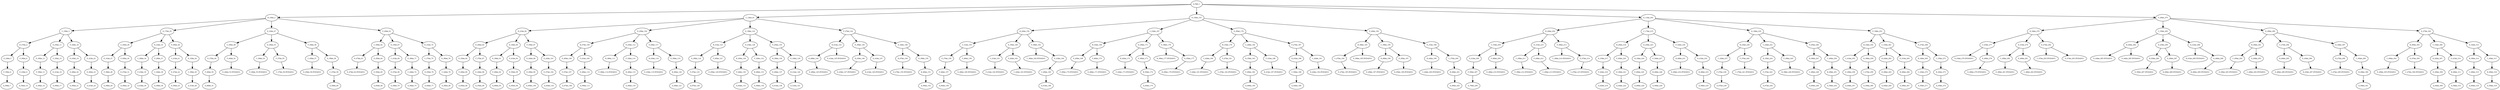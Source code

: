 digraph RGL__DirectedAdjacencyGraph {
    A_0km_1 [
        fontsize = 8,
        label = A_0km_1
    ]

    B_10km_2 [
        fontsize = 8,
        label = B_10km_2
    ]

    C_19km_3 [
        fontsize = 8,
        label = C_19km_3
    ]

    D_27km_4 [
        fontsize = 8,
        label = D_27km_4
    ]

    E_32km_5 [
        fontsize = 8,
        label = E_32km_5
    ]

    F_39km_6 [
        fontsize = 8,
        label = F_39km_6
    ]

    A_59km_7 [
        fontsize = 8,
        label = A_59km_7
    ]

    F_36km_8 [
        fontsize = 8,
        label = F_36km_8
    ]

    E_43km_9 [
        fontsize = 8,
        label = E_43km_9
    ]

    A_54km_10 [
        fontsize = 8,
        label = A_54km_10
    ]

    E_25km_11 [
        fontsize = 8,
        label = E_25km_11
    ]

    D_30km_12 [
        fontsize = 8,
        label = D_30km_12
    ]

    F_39km_13 [
        fontsize = 8,
        label = F_39km_13
    ]

    A_59km_14 [
        fontsize = 8,
        label = A_59km_14
    ]

    F_32km_15 [
        fontsize = 8,
        label = F_32km_15
    ]

    D_41km_16 [
        fontsize = 8,
        label = D_41km_16
    ]

    A_56km_17 [
        fontsize = 8,
        label = A_56km_17
    ]

    F_34km_18 [
        fontsize = 8,
        label = F_34km_18
    ]

    D_43km_19 [
        fontsize = 8,
        label = D_43km_19
    ]

    E_48km_20 [
        fontsize = 8,
        label = E_48km_20
    ]

    A_59km_21 [
        fontsize = 8,
        label = A_59km_21
    ]

    E_41km_22 [
        fontsize = 8,
        label = E_41km_22
    ]

    D_46km_23 [
        fontsize = 8,
        label = D_46km_23
    ]

    A_61km_24 [
        fontsize = 8,
        label = A_61km_24
    ]

    D_17km_25 [
        fontsize = 8,
        label = D_17km_25
    ]

    C_25km_26 [
        fontsize = 8,
        label = C_25km_26
    ]

    E_31km_27 [
        fontsize = 8,
        label = E_31km_27
    ]

    F_38km_28 [
        fontsize = 8,
        label = F_38km_28
    ]

    A_58km_29 [
        fontsize = 8,
        label = A_58km_29
    ]

    F_40km_30 [
        fontsize = 8,
        label = F_40km_30
    ]

    E_47km_31 [
        fontsize = 8,
        label = E_47km_31
    ]

    A_58km_32 [
        fontsize = 8,
        label = A_58km_32
    ]

    E_22km_33 [
        fontsize = 8,
        label = E_22km_33
    ]

    C_28km_34 [
        fontsize = 8,
        label = C_28km_34
    ]

    F_43km_35 [
        fontsize = 8,
        label = F_43km_35
    ]

    A_63km_36 [
        fontsize = 8,
        label = A_63km_36
    ]

    F_29km_37 [
        fontsize = 8,
        label = F_29km_37
    ]

    C_44km_38 [
        fontsize = 8,
        label = C_44km_38
    ]

    A_56km_39 [
        fontsize = 8,
        label = A_56km_39
    ]

    F_26km_40 [
        fontsize = 8,
        label = F_26km_40
    ]

    C_41km_41 [
        fontsize = 8,
        label = C_41km_41
    ]

    E_47km_42 [
        fontsize = 8,
        label = E_47km_42
    ]

    A_58km_43 [
        fontsize = 8,
        label = A_58km_43
    ]

    E_33km_44 [
        fontsize = 8,
        label = E_33km_44
    ]

    C_39km_45 [
        fontsize = 8,
        label = C_39km_45
    ]

    A_51km_46 [
        fontsize = 8,
        label = A_51km_46
    ]

    E_23km_47 [
        fontsize = 8,
        label = E_23km_47
    ]

    C_29km_48 [
        fontsize = 8,
        label = C_29km_48
    ]

    D_37km_49 [
        fontsize = 8,
        label = D_37km_49
    ]

    F_46km_50 [
        fontsize = 8,
        label = F_46km_50
    ]

    A_66km_51 [
        fontsize = 8,
        label = A_66km_51
    ]

    F_44km_52 [
        fontsize = 8,
        label = F_44km_52
    ]

    "D_44km_53 (PODADO)" [
        fontsize = 8,
        label = "D_44km_53 (PODADO)"
    ]

    D_28km_53 [
        fontsize = 8,
        label = D_28km_53
    ]

    C_36km_54 [
        fontsize = 8,
        label = C_36km_54
    ]

    "F_36km_55 (PODADO)" [
        fontsize = 8,
        label = "F_36km_55 (PODADO)"
    ]

    F_37km_55 [
        fontsize = 8,
        label = F_37km_55
    ]

    "C_37km_56 (PODADO)" [
        fontsize = 8,
        label = "C_37km_56 (PODADO)"
    ]

    F_30km_56 [
        fontsize = 8,
        label = F_30km_56
    ]

    C_45km_57 [
        fontsize = 8,
        label = C_45km_57
    ]

    "D_45km_58 (PODADO)" [
        fontsize = 8,
        label = "D_45km_58 (PODADO)"
    ]

    D_39km_58 [
        fontsize = 8,
        label = D_39km_58
    ]

    C_47km_59 [
        fontsize = 8,
        label = C_47km_59
    ]

    A_59km_60 [
        fontsize = 8,
        label = A_59km_60
    ]

    F_24km_61 [
        fontsize = 8,
        label = F_24km_61
    ]

    C_39km_62 [
        fontsize = 8,
        label = C_39km_62
    ]

    D_47km_63 [
        fontsize = 8,
        label = D_47km_63
    ]

    "E_47km_64 (PODADO)" [
        fontsize = 8,
        label = "E_47km_64 (PODADO)"
    ]

    E_45km_64 [
        fontsize = 8,
        label = E_45km_64
    ]

    D_50km_65 [
        fontsize = 8,
        label = D_50km_65
    ]

    A_65km_66 [
        fontsize = 8,
        label = A_65km_66
    ]

    D_33km_67 [
        fontsize = 8,
        label = D_33km_67
    ]

    C_41km_68 [
        fontsize = 8,
        label = C_41km_68
    ]

    E_47km_69 [
        fontsize = 8,
        label = E_47km_69
    ]

    A_58km_70 [
        fontsize = 8,
        label = A_58km_70
    ]

    E_38km_71 [
        fontsize = 8,
        label = E_38km_71
    ]

    C_44km_72 [
        fontsize = 8,
        label = C_44km_72
    ]

    A_56km_73 [
        fontsize = 8,
        label = A_56km_73
    ]

    E_31km_74 [
        fontsize = 8,
        label = E_31km_74
    ]

    C_37km_75 [
        fontsize = 8,
        label = C_37km_75
    ]

    D_45km_76 [
        fontsize = 8,
        label = D_45km_76
    ]

    A_60km_77 [
        fontsize = 8,
        label = A_60km_77
    ]

    D_36km_78 [
        fontsize = 8,
        label = D_36km_78
    ]

    C_44km_79 [
        fontsize = 8,
        label = C_44km_79
    ]

    A_56km_80 [
        fontsize = 8,
        label = A_56km_80
    ]

    C_12km_81 [
        fontsize = 8,
        label = C_12km_81
    ]

    B_21km_82 [
        fontsize = 8,
        label = B_21km_82
    ]

    D_28km_83 [
        fontsize = 8,
        label = D_28km_83
    ]

    E_33km_84 [
        fontsize = 8,
        label = E_33km_84
    ]

    F_40km_85 [
        fontsize = 8,
        label = F_40km_85
    ]

    A_60km_86 [
        fontsize = 8,
        label = A_60km_86
    ]

    F_37km_87 [
        fontsize = 8,
        label = F_37km_87
    ]

    E_44km_88 [
        fontsize = 8,
        label = E_44km_88
    ]

    A_55km_89 [
        fontsize = 8,
        label = A_55km_89
    ]

    E_34km_90 [
        fontsize = 8,
        label = E_34km_90
    ]

    D_39km_91 [
        fontsize = 8,
        label = D_39km_91
    ]

    F_48km_92 [
        fontsize = 8,
        label = F_48km_92
    ]

    A_68km_93 [
        fontsize = 8,
        label = A_68km_93
    ]

    F_41km_94 [
        fontsize = 8,
        label = F_41km_94
    ]

    D_50km_95 [
        fontsize = 8,
        label = D_50km_95
    ]

    A_65km_96 [
        fontsize = 8,
        label = A_65km_96
    ]

    F_35km_97 [
        fontsize = 8,
        label = F_35km_97
    ]

    D_44km_98 [
        fontsize = 8,
        label = D_44km_98
    ]

    E_49km_99 [
        fontsize = 8,
        label = E_49km_99
    ]

    A_60km_100 [
        fontsize = 8,
        label = A_60km_100
    ]

    E_42km_101 [
        fontsize = 8,
        label = E_42km_101
    ]

    D_47km_102 [
        fontsize = 8,
        label = D_47km_102
    ]

    A_62km_103 [
        fontsize = 8,
        label = A_62km_103
    ]

    D_20km_104 [
        fontsize = 8,
        label = D_20km_104
    ]

    B_27km_105 [
        fontsize = 8,
        label = B_27km_105
    ]

    E_40km_106 [
        fontsize = 8,
        label = E_40km_106
    ]

    F_47km_107 [
        fontsize = 8,
        label = F_47km_107
    ]

    A_67km_108 [
        fontsize = 8,
        label = A_67km_108
    ]

    F_41km_109 [
        fontsize = 8,
        label = F_41km_109
    ]

    E_48km_110 [
        fontsize = 8,
        label = E_48km_110
    ]

    A_59km_111 [
        fontsize = 8,
        label = A_59km_111
    ]

    E_25km_112 [
        fontsize = 8,
        label = E_25km_112
    ]

    B_38km_113 [
        fontsize = 8,
        label = B_38km_113
    ]

    "F_38km_114 (PODADO)" [
        fontsize = 8,
        label = "F_38km_114 (PODADO)"
    ]

    F_32km_114 [
        fontsize = 8,
        label = F_32km_114
    ]

    B_46km_115 [
        fontsize = 8,
        label = B_46km_115
    ]

    A_56km_116 [
        fontsize = 8,
        label = A_56km_116
    ]

    F_29km_117 [
        fontsize = 8,
        label = F_29km_117
    ]

    B_43km_118 [
        fontsize = 8,
        label = B_43km_118
    ]

    "E_43km_119 (PODADO)" [
        fontsize = 8,
        label = "E_43km_119 (PODADO)"
    ]

    E_36km_119 [
        fontsize = 8,
        label = E_36km_119
    ]

    B_49km_120 [
        fontsize = 8,
        label = B_49km_120
    ]

    A_59km_121 [
        fontsize = 8,
        label = A_59km_121
    ]

    E_18km_122 [
        fontsize = 8,
        label = E_18km_122
    ]

    B_31km_123 [
        fontsize = 8,
        label = B_31km_123
    ]

    D_38km_124 [
        fontsize = 8,
        label = D_38km_124
    ]

    F_47km_125 [
        fontsize = 8,
        label = F_47km_125
    ]

    A_67km_126 [
        fontsize = 8,
        label = A_67km_126
    ]

    F_45km_127 [
        fontsize = 8,
        label = F_45km_127
    ]

    "D_45km_128 (PODADO)" [
        fontsize = 8,
        label = "D_45km_128 (PODADO)"
    ]

    D_23km_128 [
        fontsize = 8,
        label = D_23km_128
    ]

    B_30km_129 [
        fontsize = 8,
        label = B_30km_129
    ]

    F_44km_130 [
        fontsize = 8,
        label = F_44km_130
    ]

    A_64km_131 [
        fontsize = 8,
        label = A_64km_131
    ]

    F_32km_132 [
        fontsize = 8,
        label = F_32km_132
    ]

    B_46km_133 [
        fontsize = 8,
        label = B_46km_133
    ]

    A_56km_134 [
        fontsize = 8,
        label = A_56km_134
    ]

    F_25km_135 [
        fontsize = 8,
        label = F_25km_135
    ]

    B_39km_136 [
        fontsize = 8,
        label = B_39km_136
    ]

    D_46km_137 [
        fontsize = 8,
        label = D_46km_137
    ]

    A_61km_138 [
        fontsize = 8,
        label = A_61km_138
    ]

    D_34km_139 [
        fontsize = 8,
        label = D_34km_139
    ]

    B_41km_140 [
        fontsize = 8,
        label = B_41km_140
    ]

    A_51km_141 [
        fontsize = 8,
        label = A_51km_141
    ]

    F_27km_142 [
        fontsize = 8,
        label = F_27km_142
    ]

    B_41km_143 [
        fontsize = 8,
        label = B_41km_143
    ]

    D_48km_144 [
        fontsize = 8,
        label = D_48km_144
    ]

    "E_48km_145 (PODADO)" [
        fontsize = 8,
        label = "E_48km_145 (PODADO)"
    ]

    "E_41km_145 (PODADO)" [
        fontsize = 8,
        label = "E_41km_145 (PODADO)"
    ]

    D_36km_145 [
        fontsize = 8,
        label = D_36km_145
    ]

    B_43km_146 [
        fontsize = 8,
        label = B_43km_146
    ]

    "E_43km_147 (PODADO)" [
        fontsize = 8,
        label = "E_43km_147 (PODADO)"
    ]

    E_41km_147 [
        fontsize = 8,
        label = E_41km_147
    ]

    "B_41km_148 (PODADO)" [
        fontsize = 8,
        label = "B_41km_148 (PODADO)"
    ]

    E_34km_148 [
        fontsize = 8,
        label = E_34km_148
    ]

    B_47km_149 [
        fontsize = 8,
        label = B_47km_149
    ]

    "D_47km_150 (PODADO)" [
        fontsize = 8,
        label = "D_47km_150 (PODADO)"
    ]

    D_39km_150 [
        fontsize = 8,
        label = D_39km_150
    ]

    B_46km_151 [
        fontsize = 8,
        label = B_46km_151
    ]

    A_56km_152 [
        fontsize = 8,
        label = A_56km_152
    ]

    D_15km_153 [
        fontsize = 8,
        label = D_15km_153
    ]

    B_22km_154 [
        fontsize = 8,
        label = B_22km_154
    ]

    C_31km_155 [
        fontsize = 8,
        label = C_31km_155
    ]

    E_37km_156 [
        fontsize = 8,
        label = E_37km_156
    ]

    F_44km_157 [
        fontsize = 8,
        label = F_44km_157
    ]

    A_64km_158 [
        fontsize = 8,
        label = A_64km_158
    ]

    F_46km_159 [
        fontsize = 8,
        label = F_46km_159
    ]

    "E_46km_160 (PODADO)" [
        fontsize = 8,
        label = "E_46km_160 (PODADO)"
    ]

    E_35km_160 [
        fontsize = 8,
        label = E_35km_160
    ]

    C_41km_161 [
        fontsize = 8,
        label = C_41km_161
    ]

    "F_41km_162 (PODADO)" [
        fontsize = 8,
        label = "F_41km_162 (PODADO)"
    ]

    F_42km_162 [
        fontsize = 8,
        label = F_42km_162
    ]

    "C_42km_163 (PODADO)" [
        fontsize = 8,
        label = "C_42km_163 (PODADO)"
    ]

    F_36km_163 [
        fontsize = 8,
        label = F_36km_163
    ]

    "C_36km_164 (PODADO)" [
        fontsize = 8,
        label = "C_36km_164 (PODADO)"
    ]

    E_43km_164 [
        fontsize = 8,
        label = E_43km_164
    ]

    C_49km_165 [
        fontsize = 8,
        label = C_49km_165
    ]

    A_61km_166 [
        fontsize = 8,
        label = A_61km_166
    ]

    C_23km_167 [
        fontsize = 8,
        label = C_23km_167
    ]

    B_32km_168 [
        fontsize = 8,
        label = B_32km_168
    ]

    E_45km_169 [
        fontsize = 8,
        label = E_45km_169
    ]

    "F_45km_170 (PODADO)" [
        fontsize = 8,
        label = "F_45km_170 (PODADO)"
    ]

    F_46km_170 [
        fontsize = 8,
        label = F_46km_170
    ]

    "E_46km_171 (PODADO)" [
        fontsize = 8,
        label = "E_46km_171 (PODADO)"
    ]

    E_29km_171 [
        fontsize = 8,
        label = E_29km_171
    ]

    B_42km_172 [
        fontsize = 8,
        label = B_42km_172
    ]

    "F_42km_173 (PODADO)" [
        fontsize = 8,
        label = "F_42km_173 (PODADO)"
    ]

    F_36km_173 [
        fontsize = 8,
        label = F_36km_173
    ]

    B_50km_174 [
        fontsize = 8,
        label = B_50km_174
    ]

    A_60km_175 [
        fontsize = 8,
        label = A_60km_175
    ]

    F_38km_176 [
        fontsize = 8,
        label = F_38km_176
    ]

    "B_38km_177 (PODADO)" [
        fontsize = 8,
        label = "B_38km_177 (PODADO)"
    ]

    E_45km_177 [
        fontsize = 8,
        label = E_45km_177
    ]

    "B_45km_178 (PODADO)" [
        fontsize = 8,
        label = "B_45km_178 (PODADO)"
    ]

    E_20km_178 [
        fontsize = 8,
        label = E_20km_178
    ]

    B_33km_179 [
        fontsize = 8,
        label = B_33km_179
    ]

    C_42km_180 [
        fontsize = 8,
        label = C_42km_180
    ]

    "F_42km_181 (PODADO)" [
        fontsize = 8,
        label = "F_42km_181 (PODADO)"
    ]

    F_47km_181 [
        fontsize = 8,
        label = F_47km_181
    ]

    "C_47km_182 (PODADO)" [
        fontsize = 8,
        label = "C_47km_182 (PODADO)"
    ]

    C_26km_182 [
        fontsize = 8,
        label = C_26km_182
    ]

    B_35km_183 [
        fontsize = 8,
        label = B_35km_183
    ]

    F_49km_184 [
        fontsize = 8,
        label = F_49km_184
    ]

    A_69km_185 [
        fontsize = 8,
        label = A_69km_185
    ]

    F_41km_186 [
        fontsize = 8,
        label = F_41km_186
    ]

    "B_41km_187 (PODADO)" [
        fontsize = 8,
        label = "B_41km_187 (PODADO)"
    ]

    F_27km_187 [
        fontsize = 8,
        label = F_27km_187
    ]

    B_41km_188 [
        fontsize = 8,
        label = B_41km_188
    ]

    C_50km_189 [
        fontsize = 8,
        label = C_50km_189
    ]

    A_62km_190 [
        fontsize = 8,
        label = A_62km_190
    ]

    C_42km_191 [
        fontsize = 8,
        label = C_42km_191
    ]

    "B_42km_192 (PODADO)" [
        fontsize = 8,
        label = "B_42km_192 (PODADO)"
    ]

    F_24km_192 [
        fontsize = 8,
        label = F_24km_192
    ]

    B_38km_193 [
        fontsize = 8,
        label = B_38km_193
    ]

    C_47km_194 [
        fontsize = 8,
        label = C_47km_194
    ]

    "E_47km_195 (PODADO)" [
        fontsize = 8,
        label = "E_47km_195 (PODADO)"
    ]

    "E_38km_195 (PODADO)" [
        fontsize = 8,
        label = "E_38km_195 (PODADO)"
    ]

    C_39km_195 [
        fontsize = 8,
        label = C_39km_195
    ]

    B_48km_196 [
        fontsize = 8,
        label = B_48km_196
    ]

    "E_48km_197 (PODADO)" [
        fontsize = 8,
        label = "E_48km_197 (PODADO)"
    ]

    E_45km_197 [
        fontsize = 8,
        label = E_45km_197
    ]

    "B_45km_198 (PODADO)" [
        fontsize = 8,
        label = "B_45km_198 (PODADO)"
    ]

    E_31km_198 [
        fontsize = 8,
        label = E_31km_198
    ]

    B_44km_199 [
        fontsize = 8,
        label = B_44km_199
    ]

    "C_44km_200 (PODADO)" [
        fontsize = 8,
        label = "C_44km_200 (PODADO)"
    ]

    C_37km_200 [
        fontsize = 8,
        label = C_37km_200
    ]

    B_46km_201 [
        fontsize = 8,
        label = B_46km_201
    ]

    A_56km_202 [
        fontsize = 8,
        label = A_56km_202
    ]

    E_11km_203 [
        fontsize = 8,
        label = E_11km_203
    ]

    B_24km_204 [
        fontsize = 8,
        label = B_24km_204
    ]

    C_33km_205 [
        fontsize = 8,
        label = C_33km_205
    ]

    D_41km_206 [
        fontsize = 8,
        label = D_41km_206
    ]

    F_50km_207 [
        fontsize = 8,
        label = F_50km_207
    ]

    A_70km_208 [
        fontsize = 8,
        label = A_70km_208
    ]

    F_48km_209 [
        fontsize = 8,
        label = F_48km_209
    ]

    "D_48km_210 (PODADO)" [
        fontsize = 8,
        label = "D_48km_210 (PODADO)"
    ]

    D_31km_210 [
        fontsize = 8,
        label = D_31km_210
    ]

    C_39km_211 [
        fontsize = 8,
        label = C_39km_211
    ]

    "F_39km_212 (PODADO)" [
        fontsize = 8,
        label = "F_39km_212 (PODADO)"
    ]

    F_40km_212 [
        fontsize = 8,
        label = F_40km_212
    ]

    "C_40km_213 (PODADO)" [
        fontsize = 8,
        label = "C_40km_213 (PODADO)"
    ]

    F_38km_213 [
        fontsize = 8,
        label = F_38km_213
    ]

    "C_38km_214 (PODADO)" [
        fontsize = 8,
        label = "C_38km_214 (PODADO)"
    ]

    D_47km_214 [
        fontsize = 8,
        label = D_47km_214
    ]

    "C_47km_215 (PODADO)" [
        fontsize = 8,
        label = "C_47km_215 (PODADO)"
    ]

    C_17km_215 [
        fontsize = 8,
        label = C_17km_215
    ]

    B_26km_216 [
        fontsize = 8,
        label = B_26km_216
    ]

    D_33km_217 [
        fontsize = 8,
        label = D_33km_217
    ]

    F_42km_218 [
        fontsize = 8,
        label = F_42km_218
    ]

    A_62km_219 [
        fontsize = 8,
        label = A_62km_219
    ]

    F_40km_220 [
        fontsize = 8,
        label = F_40km_220
    ]

    D_49km_221 [
        fontsize = 8,
        label = D_49km_221
    ]

    A_64km_222 [
        fontsize = 8,
        label = A_64km_222
    ]

    D_25km_223 [
        fontsize = 8,
        label = D_25km_223
    ]

    B_32km_224 [
        fontsize = 8,
        label = B_32km_224
    ]

    F_46km_225 [
        fontsize = 8,
        label = F_46km_225
    ]

    A_66km_226 [
        fontsize = 8,
        label = A_66km_226
    ]

    F_34km_227 [
        fontsize = 8,
        label = F_34km_227
    ]

    B_48km_228 [
        fontsize = 8,
        label = B_48km_228
    ]

    A_58km_229 [
        fontsize = 8,
        label = A_58km_229
    ]

    F_32km_230 [
        fontsize = 8,
        label = F_32km_230
    ]

    B_46km_231 [
        fontsize = 8,
        label = B_46km_231
    ]

    "D_46km_232 (PODADO)" [
        fontsize = 8,
        label = "D_46km_232 (PODADO)"
    ]

    D_41km_232 [
        fontsize = 8,
        label = D_41km_232
    ]

    B_48km_233 [
        fontsize = 8,
        label = B_48km_233
    ]

    A_58km_234 [
        fontsize = 8,
        label = A_58km_234
    ]

    D_16km_235 [
        fontsize = 8,
        label = D_16km_235
    ]

    B_23km_236 [
        fontsize = 8,
        label = B_23km_236
    ]

    C_32km_237 [
        fontsize = 8,
        label = C_32km_237
    ]

    F_47km_238 [
        fontsize = 8,
        label = F_47km_238
    ]

    A_67km_239 [
        fontsize = 8,
        label = A_67km_239
    ]

    F_37km_240 [
        fontsize = 8,
        label = F_37km_240
    ]

    "C_37km_241 (PODADO)" [
        fontsize = 8,
        label = "C_37km_241 (PODADO)"
    ]

    C_24km_241 [
        fontsize = 8,
        label = C_24km_241
    ]

    B_33km_242 [
        fontsize = 8,
        label = B_33km_242
    ]

    F_47km_243 [
        fontsize = 8,
        label = F_47km_243
    ]

    A_67km_244 [
        fontsize = 8,
        label = A_67km_244
    ]

    F_39km_245 [
        fontsize = 8,
        label = F_39km_245
    ]

    "B_39km_246 (PODADO)" [
        fontsize = 8,
        label = "B_39km_246 (PODADO)"
    ]

    F_25km_246 [
        fontsize = 8,
        label = F_25km_246
    ]

    B_39km_247 [
        fontsize = 8,
        label = B_39km_247
    ]

    C_48km_248 [
        fontsize = 8,
        label = C_48km_248
    ]

    A_60km_249 [
        fontsize = 8,
        label = A_60km_249
    ]

    C_40km_250 [
        fontsize = 8,
        label = C_40km_250
    ]

    B_49km_251 [
        fontsize = 8,
        label = B_49km_251
    ]

    A_59km_252 [
        fontsize = 8,
        label = A_59km_252
    ]

    F_18km_253 [
        fontsize = 8,
        label = F_18km_253
    ]

    B_32km_254 [
        fontsize = 8,
        label = B_32km_254
    ]

    C_41km_255 [
        fontsize = 8,
        label = C_41km_255
    ]

    D_49km_256 [
        fontsize = 8,
        label = D_49km_256
    ]

    A_64km_257 [
        fontsize = 8,
        label = A_64km_257
    ]

    D_39km_258 [
        fontsize = 8,
        label = D_39km_258
    ]

    C_47km_259 [
        fontsize = 8,
        label = C_47km_259
    ]

    A_59km_260 [
        fontsize = 8,
        label = A_59km_260
    ]

    C_33km_261 [
        fontsize = 8,
        label = C_33km_261
    ]

    B_42km_262 [
        fontsize = 8,
        label = B_42km_262
    ]

    D_49km_263 [
        fontsize = 8,
        label = D_49km_263
    ]

    A_64km_264 [
        fontsize = 8,
        label = A_64km_264
    ]

    D_41km_265 [
        fontsize = 8,
        label = D_41km_265
    ]

    B_48km_266 [
        fontsize = 8,
        label = B_48km_266
    ]

    A_58km_267 [
        fontsize = 8,
        label = A_58km_267
    ]

    D_27km_268 [
        fontsize = 8,
        label = D_27km_268
    ]

    B_34km_269 [
        fontsize = 8,
        label = B_34km_269
    ]

    C_43km_270 [
        fontsize = 8,
        label = C_43km_270
    ]

    A_55km_271 [
        fontsize = 8,
        label = A_55km_271
    ]

    C_35km_272 [
        fontsize = 8,
        label = C_35km_272
    ]

    B_44km_273 [
        fontsize = 8,
        label = B_44km_273
    ]

    A_54km_274 [
        fontsize = 8,
        label = A_54km_274
    ]

    F_20km_275 [
        fontsize = 8,
        label = F_20km_275
    ]

    B_34km_276 [
        fontsize = 8,
        label = B_34km_276
    ]

    C_43km_277 [
        fontsize = 8,
        label = C_43km_277
    ]

    "D_43km_278 (PODADO)" [
        fontsize = 8,
        label = "D_43km_278 (PODADO)"
    ]

    E_49km_278 [
        fontsize = 8,
        label = E_49km_278
    ]

    "D_49km_279 (PODADO)" [
        fontsize = 8,
        label = "D_49km_279 (PODADO)"
    ]

    D_41km_279 [
        fontsize = 8,
        label = D_41km_279
    ]

    C_49km_280 [
        fontsize = 8,
        label = C_49km_280
    ]

    "E_49km_281 (PODADO)" [
        fontsize = 8,
        label = "E_49km_281 (PODADO)"
    ]

    E_46km_281 [
        fontsize = 8,
        label = E_46km_281
    ]

    "C_46km_282 (PODADO)" [
        fontsize = 8,
        label = "C_46km_282 (PODADO)"
    ]

    E_47km_282 [
        fontsize = 8,
        label = E_47km_282
    ]

    "C_47km_283 (PODADO)" [
        fontsize = 8,
        label = "C_47km_283 (PODADO)"
    ]

    "D_47km_283 (PODADO)" [
        fontsize = 8,
        label = "D_47km_283 (PODADO)"
    ]

    C_35km_283 [
        fontsize = 8,
        label = C_35km_283
    ]

    B_44km_284 [
        fontsize = 8,
        label = B_44km_284
    ]

    "D_44km_285 (PODADO)" [
        fontsize = 8,
        label = "D_44km_285 (PODADO)"
    ]

    "E_44km_285 (PODADO)" [
        fontsize = 8,
        label = "E_44km_285 (PODADO)"
    ]

    D_43km_285 [
        fontsize = 8,
        label = D_43km_285
    ]

    B_50km_286 [
        fontsize = 8,
        label = B_50km_286
    ]

    "E_50km_287 (PODADO)" [
        fontsize = 8,
        label = "E_50km_287 (PODADO)"
    ]

    E_48km_287 [
        fontsize = 8,
        label = E_48km_287
    ]

    "B_48km_288 (PODADO)" [
        fontsize = 8,
        label = "B_48km_288 (PODADO)"
    ]

    E_41km_288 [
        fontsize = 8,
        label = E_41km_288
    ]

    "B_41km_289 (PODADO)" [
        fontsize = 8,
        label = "B_41km_289 (PODADO)"
    ]

    D_46km_289 [
        fontsize = 8,
        label = D_46km_289
    ]

    "B_46km_290 (PODADO)" [
        fontsize = 8,
        label = "B_46km_290 (PODADO)"
    ]

    D_29km_290 [
        fontsize = 8,
        label = D_29km_290
    ]

    B_36km_291 [
        fontsize = 8,
        label = B_36km_291
    ]

    C_45km_292 [
        fontsize = 8,
        label = C_45km_292
    ]

    "E_45km_293 (PODADO)" [
        fontsize = 8,
        label = "E_45km_293 (PODADO)"
    ]

    E_49km_293 [
        fontsize = 8,
        label = E_49km_293
    ]

    "C_49km_294 (PODADO)" [
        fontsize = 8,
        label = "C_49km_294 (PODADO)"
    ]

    C_37km_294 [
        fontsize = 8,
        label = C_37km_294
    ]

    B_46km_295 [
        fontsize = 8,
        label = B_46km_295
    ]

    "E_46km_296 (PODADO)" [
        fontsize = 8,
        label = "E_46km_296 (PODADO)"
    ]

    E_43km_296 [
        fontsize = 8,
        label = E_43km_296
    ]

    "B_43km_297 (PODADO)" [
        fontsize = 8,
        label = "B_43km_297 (PODADO)"
    ]

    E_34km_297 [
        fontsize = 8,
        label = E_34km_297
    ]

    B_47km_298 [
        fontsize = 8,
        label = B_47km_298
    ]

    "C_47km_299 (PODADO)" [
        fontsize = 8,
        label = "C_47km_299 (PODADO)"
    ]

    C_40km_299 [
        fontsize = 8,
        label = C_40km_299
    ]

    B_49km_300 [
        fontsize = 8,
        label = B_49km_300
    ]

    A_59km_301 [
        fontsize = 8,
        label = A_59km_301
    ]

    E_27km_302 [
        fontsize = 8,
        label = E_27km_302
    ]

    B_40km_303 [
        fontsize = 8,
        label = B_40km_303
    ]

    C_49km_304 [
        fontsize = 8,
        label = C_49km_304
    ]

    "D_49km_305 (PODADO)" [
        fontsize = 8,
        label = "D_49km_305 (PODADO)"
    ]

    D_47km_305 [
        fontsize = 8,
        label = D_47km_305
    ]

    "C_47km_306 (PODADO)" [
        fontsize = 8,
        label = "C_47km_306 (PODADO)"
    ]

    C_33km_306 [
        fontsize = 8,
        label = C_33km_306
    ]

    B_42km_307 [
        fontsize = 8,
        label = B_42km_307
    ]

    D_49km_308 [
        fontsize = 8,
        label = D_49km_308
    ]

    A_64km_309 [
        fontsize = 8,
        label = A_64km_309
    ]

    D_41km_310 [
        fontsize = 8,
        label = D_41km_310
    ]

    B_48km_311 [
        fontsize = 8,
        label = B_48km_311
    ]

    A_58km_312 [
        fontsize = 8,
        label = A_58km_312
    ]

    D_32km_313 [
        fontsize = 8,
        label = D_32km_313
    ]

    B_39km_314 [
        fontsize = 8,
        label = B_39km_314
    ]

    C_48km_315 [
        fontsize = 8,
        label = C_48km_315
    ]

    A_60km_316 [
        fontsize = 8,
        label = A_60km_316
    ]

    C_40km_317 [
        fontsize = 8,
        label = C_40km_317
    ]

    B_49km_318 [
        fontsize = 8,
        label = B_49km_318
    ]

    A_59km_319 [
        fontsize = 8,
        label = A_59km_319
    ]

    A_0km_1 -> B_10km_2 [
        fontsize = 8
    ]

    A_0km_1 -> C_12km_81 [
        fontsize = 8
    ]

    A_0km_1 -> D_15km_153 [
        fontsize = 8
    ]

    A_0km_1 -> E_11km_203 [
        fontsize = 8
    ]

    A_0km_1 -> F_20km_275 [
        fontsize = 8
    ]

    B_10km_2 -> C_19km_3 [
        fontsize = 8
    ]

    B_10km_2 -> D_17km_25 [
        fontsize = 8
    ]

    B_10km_2 -> E_23km_47 [
        fontsize = 8
    ]

    B_10km_2 -> F_24km_61 [
        fontsize = 8
    ]

    C_19km_3 -> D_27km_4 [
        fontsize = 8
    ]

    C_19km_3 -> E_25km_11 [
        fontsize = 8
    ]

    C_19km_3 -> F_34km_18 [
        fontsize = 8
    ]

    D_27km_4 -> E_32km_5 [
        fontsize = 8
    ]

    D_27km_4 -> F_36km_8 [
        fontsize = 8
    ]

    E_32km_5 -> F_39km_6 [
        fontsize = 8
    ]

    F_39km_6 -> A_59km_7 [
        fontsize = 8
    ]

    F_36km_8 -> E_43km_9 [
        fontsize = 8
    ]

    E_43km_9 -> A_54km_10 [
        fontsize = 8
    ]

    E_25km_11 -> D_30km_12 [
        fontsize = 8
    ]

    E_25km_11 -> F_32km_15 [
        fontsize = 8
    ]

    D_30km_12 -> F_39km_13 [
        fontsize = 8
    ]

    F_39km_13 -> A_59km_14 [
        fontsize = 8
    ]

    F_32km_15 -> D_41km_16 [
        fontsize = 8
    ]

    D_41km_16 -> A_56km_17 [
        fontsize = 8
    ]

    F_34km_18 -> D_43km_19 [
        fontsize = 8
    ]

    F_34km_18 -> E_41km_22 [
        fontsize = 8
    ]

    D_43km_19 -> E_48km_20 [
        fontsize = 8
    ]

    E_48km_20 -> A_59km_21 [
        fontsize = 8
    ]

    E_41km_22 -> D_46km_23 [
        fontsize = 8
    ]

    D_46km_23 -> A_61km_24 [
        fontsize = 8
    ]

    D_17km_25 -> C_25km_26 [
        fontsize = 8
    ]

    D_17km_25 -> E_22km_33 [
        fontsize = 8
    ]

    D_17km_25 -> F_26km_40 [
        fontsize = 8
    ]

    C_25km_26 -> E_31km_27 [
        fontsize = 8
    ]

    C_25km_26 -> F_40km_30 [
        fontsize = 8
    ]

    E_31km_27 -> F_38km_28 [
        fontsize = 8
    ]

    F_38km_28 -> A_58km_29 [
        fontsize = 8
    ]

    F_40km_30 -> E_47km_31 [
        fontsize = 8
    ]

    E_47km_31 -> A_58km_32 [
        fontsize = 8
    ]

    E_22km_33 -> C_28km_34 [
        fontsize = 8
    ]

    E_22km_33 -> F_29km_37 [
        fontsize = 8
    ]

    C_28km_34 -> F_43km_35 [
        fontsize = 8
    ]

    F_43km_35 -> A_63km_36 [
        fontsize = 8
    ]

    F_29km_37 -> C_44km_38 [
        fontsize = 8
    ]

    C_44km_38 -> A_56km_39 [
        fontsize = 8
    ]

    F_26km_40 -> C_41km_41 [
        fontsize = 8
    ]

    F_26km_40 -> E_33km_44 [
        fontsize = 8
    ]

    C_41km_41 -> E_47km_42 [
        fontsize = 8
    ]

    E_47km_42 -> A_58km_43 [
        fontsize = 8
    ]

    E_33km_44 -> C_39km_45 [
        fontsize = 8
    ]

    C_39km_45 -> A_51km_46 [
        fontsize = 8
    ]

    E_23km_47 -> C_29km_48 [
        fontsize = 8
    ]

    E_23km_47 -> D_28km_53 [
        fontsize = 8
    ]

    E_23km_47 -> F_30km_56 [
        fontsize = 8
    ]

    C_29km_48 -> D_37km_49 [
        fontsize = 8
    ]

    C_29km_48 -> F_44km_52 [
        fontsize = 8
    ]

    D_37km_49 -> F_46km_50 [
        fontsize = 8
    ]

    F_46km_50 -> A_66km_51 [
        fontsize = 8
    ]

    F_44km_52 -> "D_44km_53 (PODADO)" [
        fontsize = 8
    ]

    D_28km_53 -> C_36km_54 [
        fontsize = 8
    ]

    D_28km_53 -> F_37km_55 [
        fontsize = 8
    ]

    C_36km_54 -> "F_36km_55 (PODADO)" [
        fontsize = 8
    ]

    F_37km_55 -> "C_37km_56 (PODADO)" [
        fontsize = 8
    ]

    F_30km_56 -> C_45km_57 [
        fontsize = 8
    ]

    F_30km_56 -> D_39km_58 [
        fontsize = 8
    ]

    C_45km_57 -> "D_45km_58 (PODADO)" [
        fontsize = 8
    ]

    D_39km_58 -> C_47km_59 [
        fontsize = 8
    ]

    C_47km_59 -> A_59km_60 [
        fontsize = 8
    ]

    F_24km_61 -> C_39km_62 [
        fontsize = 8
    ]

    F_24km_61 -> D_33km_67 [
        fontsize = 8
    ]

    F_24km_61 -> E_31km_74 [
        fontsize = 8
    ]

    C_39km_62 -> D_47km_63 [
        fontsize = 8
    ]

    C_39km_62 -> E_45km_64 [
        fontsize = 8
    ]

    D_47km_63 -> "E_47km_64 (PODADO)" [
        fontsize = 8
    ]

    E_45km_64 -> D_50km_65 [
        fontsize = 8
    ]

    D_50km_65 -> A_65km_66 [
        fontsize = 8
    ]

    D_33km_67 -> C_41km_68 [
        fontsize = 8
    ]

    D_33km_67 -> E_38km_71 [
        fontsize = 8
    ]

    C_41km_68 -> E_47km_69 [
        fontsize = 8
    ]

    E_47km_69 -> A_58km_70 [
        fontsize = 8
    ]

    E_38km_71 -> C_44km_72 [
        fontsize = 8
    ]

    C_44km_72 -> A_56km_73 [
        fontsize = 8
    ]

    E_31km_74 -> C_37km_75 [
        fontsize = 8
    ]

    E_31km_74 -> D_36km_78 [
        fontsize = 8
    ]

    C_37km_75 -> D_45km_76 [
        fontsize = 8
    ]

    D_45km_76 -> A_60km_77 [
        fontsize = 8
    ]

    D_36km_78 -> C_44km_79 [
        fontsize = 8
    ]

    C_44km_79 -> A_56km_80 [
        fontsize = 8
    ]

    C_12km_81 -> B_21km_82 [
        fontsize = 8
    ]

    C_12km_81 -> D_20km_104 [
        fontsize = 8
    ]

    C_12km_81 -> E_18km_122 [
        fontsize = 8
    ]

    C_12km_81 -> F_27km_142 [
        fontsize = 8
    ]

    B_21km_82 -> D_28km_83 [
        fontsize = 8
    ]

    B_21km_82 -> E_34km_90 [
        fontsize = 8
    ]

    B_21km_82 -> F_35km_97 [
        fontsize = 8
    ]

    D_28km_83 -> E_33km_84 [
        fontsize = 8
    ]

    D_28km_83 -> F_37km_87 [
        fontsize = 8
    ]

    E_33km_84 -> F_40km_85 [
        fontsize = 8
    ]

    F_40km_85 -> A_60km_86 [
        fontsize = 8
    ]

    F_37km_87 -> E_44km_88 [
        fontsize = 8
    ]

    E_44km_88 -> A_55km_89 [
        fontsize = 8
    ]

    E_34km_90 -> D_39km_91 [
        fontsize = 8
    ]

    E_34km_90 -> F_41km_94 [
        fontsize = 8
    ]

    D_39km_91 -> F_48km_92 [
        fontsize = 8
    ]

    F_48km_92 -> A_68km_93 [
        fontsize = 8
    ]

    F_41km_94 -> D_50km_95 [
        fontsize = 8
    ]

    D_50km_95 -> A_65km_96 [
        fontsize = 8
    ]

    F_35km_97 -> D_44km_98 [
        fontsize = 8
    ]

    F_35km_97 -> E_42km_101 [
        fontsize = 8
    ]

    D_44km_98 -> E_49km_99 [
        fontsize = 8
    ]

    E_49km_99 -> A_60km_100 [
        fontsize = 8
    ]

    E_42km_101 -> D_47km_102 [
        fontsize = 8
    ]

    D_47km_102 -> A_62km_103 [
        fontsize = 8
    ]

    D_20km_104 -> B_27km_105 [
        fontsize = 8
    ]

    D_20km_104 -> E_25km_112 [
        fontsize = 8
    ]

    D_20km_104 -> F_29km_117 [
        fontsize = 8
    ]

    B_27km_105 -> E_40km_106 [
        fontsize = 8
    ]

    B_27km_105 -> F_41km_109 [
        fontsize = 8
    ]

    E_40km_106 -> F_47km_107 [
        fontsize = 8
    ]

    F_47km_107 -> A_67km_108 [
        fontsize = 8
    ]

    F_41km_109 -> E_48km_110 [
        fontsize = 8
    ]

    E_48km_110 -> A_59km_111 [
        fontsize = 8
    ]

    E_25km_112 -> B_38km_113 [
        fontsize = 8
    ]

    E_25km_112 -> F_32km_114 [
        fontsize = 8
    ]

    B_38km_113 -> "F_38km_114 (PODADO)" [
        fontsize = 8
    ]

    F_32km_114 -> B_46km_115 [
        fontsize = 8
    ]

    B_46km_115 -> A_56km_116 [
        fontsize = 8
    ]

    F_29km_117 -> B_43km_118 [
        fontsize = 8
    ]

    F_29km_117 -> E_36km_119 [
        fontsize = 8
    ]

    B_43km_118 -> "E_43km_119 (PODADO)" [
        fontsize = 8
    ]

    E_36km_119 -> B_49km_120 [
        fontsize = 8
    ]

    B_49km_120 -> A_59km_121 [
        fontsize = 8
    ]

    E_18km_122 -> B_31km_123 [
        fontsize = 8
    ]

    E_18km_122 -> D_23km_128 [
        fontsize = 8
    ]

    E_18km_122 -> F_25km_135 [
        fontsize = 8
    ]

    B_31km_123 -> D_38km_124 [
        fontsize = 8
    ]

    B_31km_123 -> F_45km_127 [
        fontsize = 8
    ]

    D_38km_124 -> F_47km_125 [
        fontsize = 8
    ]

    F_47km_125 -> A_67km_126 [
        fontsize = 8
    ]

    F_45km_127 -> "D_45km_128 (PODADO)" [
        fontsize = 8
    ]

    D_23km_128 -> B_30km_129 [
        fontsize = 8
    ]

    D_23km_128 -> F_32km_132 [
        fontsize = 8
    ]

    B_30km_129 -> F_44km_130 [
        fontsize = 8
    ]

    F_44km_130 -> A_64km_131 [
        fontsize = 8
    ]

    F_32km_132 -> B_46km_133 [
        fontsize = 8
    ]

    B_46km_133 -> A_56km_134 [
        fontsize = 8
    ]

    F_25km_135 -> B_39km_136 [
        fontsize = 8
    ]

    F_25km_135 -> D_34km_139 [
        fontsize = 8
    ]

    B_39km_136 -> D_46km_137 [
        fontsize = 8
    ]

    D_46km_137 -> A_61km_138 [
        fontsize = 8
    ]

    D_34km_139 -> B_41km_140 [
        fontsize = 8
    ]

    B_41km_140 -> A_51km_141 [
        fontsize = 8
    ]

    F_27km_142 -> B_41km_143 [
        fontsize = 8
    ]

    F_27km_142 -> D_36km_145 [
        fontsize = 8
    ]

    F_27km_142 -> E_34km_148 [
        fontsize = 8
    ]

    B_41km_143 -> D_48km_144 [
        fontsize = 8
    ]

    B_41km_143 -> "E_41km_145 (PODADO)" [
        fontsize = 8
    ]

    D_48km_144 -> "E_48km_145 (PODADO)" [
        fontsize = 8
    ]

    D_36km_145 -> B_43km_146 [
        fontsize = 8
    ]

    D_36km_145 -> E_41km_147 [
        fontsize = 8
    ]

    B_43km_146 -> "E_43km_147 (PODADO)" [
        fontsize = 8
    ]

    E_41km_147 -> "B_41km_148 (PODADO)" [
        fontsize = 8
    ]

    E_34km_148 -> B_47km_149 [
        fontsize = 8
    ]

    E_34km_148 -> D_39km_150 [
        fontsize = 8
    ]

    B_47km_149 -> "D_47km_150 (PODADO)" [
        fontsize = 8
    ]

    D_39km_150 -> B_46km_151 [
        fontsize = 8
    ]

    B_46km_151 -> A_56km_152 [
        fontsize = 8
    ]

    D_15km_153 -> B_22km_154 [
        fontsize = 8
    ]

    D_15km_153 -> C_23km_167 [
        fontsize = 8
    ]

    D_15km_153 -> E_20km_178 [
        fontsize = 8
    ]

    D_15km_153 -> F_24km_192 [
        fontsize = 8
    ]

    B_22km_154 -> C_31km_155 [
        fontsize = 8
    ]

    B_22km_154 -> E_35km_160 [
        fontsize = 8
    ]

    B_22km_154 -> F_36km_163 [
        fontsize = 8
    ]

    C_31km_155 -> E_37km_156 [
        fontsize = 8
    ]

    C_31km_155 -> F_46km_159 [
        fontsize = 8
    ]

    E_37km_156 -> F_44km_157 [
        fontsize = 8
    ]

    F_44km_157 -> A_64km_158 [
        fontsize = 8
    ]

    F_46km_159 -> "E_46km_160 (PODADO)" [
        fontsize = 8
    ]

    E_35km_160 -> C_41km_161 [
        fontsize = 8
    ]

    E_35km_160 -> F_42km_162 [
        fontsize = 8
    ]

    C_41km_161 -> "F_41km_162 (PODADO)" [
        fontsize = 8
    ]

    F_42km_162 -> "C_42km_163 (PODADO)" [
        fontsize = 8
    ]

    F_36km_163 -> "C_36km_164 (PODADO)" [
        fontsize = 8
    ]

    F_36km_163 -> E_43km_164 [
        fontsize = 8
    ]

    E_43km_164 -> C_49km_165 [
        fontsize = 8
    ]

    C_49km_165 -> A_61km_166 [
        fontsize = 8
    ]

    C_23km_167 -> B_32km_168 [
        fontsize = 8
    ]

    C_23km_167 -> E_29km_171 [
        fontsize = 8
    ]

    C_23km_167 -> F_38km_176 [
        fontsize = 8
    ]

    B_32km_168 -> E_45km_169 [
        fontsize = 8
    ]

    B_32km_168 -> F_46km_170 [
        fontsize = 8
    ]

    E_45km_169 -> "F_45km_170 (PODADO)" [
        fontsize = 8
    ]

    F_46km_170 -> "E_46km_171 (PODADO)" [
        fontsize = 8
    ]

    E_29km_171 -> B_42km_172 [
        fontsize = 8
    ]

    E_29km_171 -> F_36km_173 [
        fontsize = 8
    ]

    B_42km_172 -> "F_42km_173 (PODADO)" [
        fontsize = 8
    ]

    F_36km_173 -> B_50km_174 [
        fontsize = 8
    ]

    B_50km_174 -> A_60km_175 [
        fontsize = 8
    ]

    F_38km_176 -> "B_38km_177 (PODADO)" [
        fontsize = 8
    ]

    F_38km_176 -> E_45km_177 [
        fontsize = 8
    ]

    E_45km_177 -> "B_45km_178 (PODADO)" [
        fontsize = 8
    ]

    E_20km_178 -> B_33km_179 [
        fontsize = 8
    ]

    E_20km_178 -> C_26km_182 [
        fontsize = 8
    ]

    E_20km_178 -> F_27km_187 [
        fontsize = 8
    ]

    B_33km_179 -> C_42km_180 [
        fontsize = 8
    ]

    B_33km_179 -> F_47km_181 [
        fontsize = 8
    ]

    C_42km_180 -> "F_42km_181 (PODADO)" [
        fontsize = 8
    ]

    F_47km_181 -> "C_47km_182 (PODADO)" [
        fontsize = 8
    ]

    C_26km_182 -> B_35km_183 [
        fontsize = 8
    ]

    C_26km_182 -> F_41km_186 [
        fontsize = 8
    ]

    B_35km_183 -> F_49km_184 [
        fontsize = 8
    ]

    F_49km_184 -> A_69km_185 [
        fontsize = 8
    ]

    F_41km_186 -> "B_41km_187 (PODADO)" [
        fontsize = 8
    ]

    F_27km_187 -> B_41km_188 [
        fontsize = 8
    ]

    F_27km_187 -> C_42km_191 [
        fontsize = 8
    ]

    B_41km_188 -> C_50km_189 [
        fontsize = 8
    ]

    C_50km_189 -> A_62km_190 [
        fontsize = 8
    ]

    C_42km_191 -> "B_42km_192 (PODADO)" [
        fontsize = 8
    ]

    F_24km_192 -> B_38km_193 [
        fontsize = 8
    ]

    F_24km_192 -> C_39km_195 [
        fontsize = 8
    ]

    F_24km_192 -> E_31km_198 [
        fontsize = 8
    ]

    B_38km_193 -> C_47km_194 [
        fontsize = 8
    ]

    B_38km_193 -> "E_38km_195 (PODADO)" [
        fontsize = 8
    ]

    C_47km_194 -> "E_47km_195 (PODADO)" [
        fontsize = 8
    ]

    C_39km_195 -> B_48km_196 [
        fontsize = 8
    ]

    C_39km_195 -> E_45km_197 [
        fontsize = 8
    ]

    B_48km_196 -> "E_48km_197 (PODADO)" [
        fontsize = 8
    ]

    E_45km_197 -> "B_45km_198 (PODADO)" [
        fontsize = 8
    ]

    E_31km_198 -> B_44km_199 [
        fontsize = 8
    ]

    E_31km_198 -> C_37km_200 [
        fontsize = 8
    ]

    B_44km_199 -> "C_44km_200 (PODADO)" [
        fontsize = 8
    ]

    C_37km_200 -> B_46km_201 [
        fontsize = 8
    ]

    B_46km_201 -> A_56km_202 [
        fontsize = 8
    ]

    E_11km_203 -> B_24km_204 [
        fontsize = 8
    ]

    E_11km_203 -> C_17km_215 [
        fontsize = 8
    ]

    E_11km_203 -> D_16km_235 [
        fontsize = 8
    ]

    E_11km_203 -> F_18km_253 [
        fontsize = 8
    ]

    B_24km_204 -> C_33km_205 [
        fontsize = 8
    ]

    B_24km_204 -> D_31km_210 [
        fontsize = 8
    ]

    B_24km_204 -> F_38km_213 [
        fontsize = 8
    ]

    C_33km_205 -> D_41km_206 [
        fontsize = 8
    ]

    C_33km_205 -> F_48km_209 [
        fontsize = 8
    ]

    D_41km_206 -> F_50km_207 [
        fontsize = 8
    ]

    F_50km_207 -> A_70km_208 [
        fontsize = 8
    ]

    F_48km_209 -> "D_48km_210 (PODADO)" [
        fontsize = 8
    ]

    D_31km_210 -> C_39km_211 [
        fontsize = 8
    ]

    D_31km_210 -> F_40km_212 [
        fontsize = 8
    ]

    C_39km_211 -> "F_39km_212 (PODADO)" [
        fontsize = 8
    ]

    F_40km_212 -> "C_40km_213 (PODADO)" [
        fontsize = 8
    ]

    F_38km_213 -> "C_38km_214 (PODADO)" [
        fontsize = 8
    ]

    F_38km_213 -> D_47km_214 [
        fontsize = 8
    ]

    D_47km_214 -> "C_47km_215 (PODADO)" [
        fontsize = 8
    ]

    C_17km_215 -> B_26km_216 [
        fontsize = 8
    ]

    C_17km_215 -> D_25km_223 [
        fontsize = 8
    ]

    C_17km_215 -> F_32km_230 [
        fontsize = 8
    ]

    B_26km_216 -> D_33km_217 [
        fontsize = 8
    ]

    B_26km_216 -> F_40km_220 [
        fontsize = 8
    ]

    D_33km_217 -> F_42km_218 [
        fontsize = 8
    ]

    F_42km_218 -> A_62km_219 [
        fontsize = 8
    ]

    F_40km_220 -> D_49km_221 [
        fontsize = 8
    ]

    D_49km_221 -> A_64km_222 [
        fontsize = 8
    ]

    D_25km_223 -> B_32km_224 [
        fontsize = 8
    ]

    D_25km_223 -> F_34km_227 [
        fontsize = 8
    ]

    B_32km_224 -> F_46km_225 [
        fontsize = 8
    ]

    F_46km_225 -> A_66km_226 [
        fontsize = 8
    ]

    F_34km_227 -> B_48km_228 [
        fontsize = 8
    ]

    B_48km_228 -> A_58km_229 [
        fontsize = 8
    ]

    F_32km_230 -> B_46km_231 [
        fontsize = 8
    ]

    F_32km_230 -> D_41km_232 [
        fontsize = 8
    ]

    B_46km_231 -> "D_46km_232 (PODADO)" [
        fontsize = 8
    ]

    D_41km_232 -> B_48km_233 [
        fontsize = 8
    ]

    B_48km_233 -> A_58km_234 [
        fontsize = 8
    ]

    D_16km_235 -> B_23km_236 [
        fontsize = 8
    ]

    D_16km_235 -> C_24km_241 [
        fontsize = 8
    ]

    D_16km_235 -> F_25km_246 [
        fontsize = 8
    ]

    B_23km_236 -> C_32km_237 [
        fontsize = 8
    ]

    B_23km_236 -> F_37km_240 [
        fontsize = 8
    ]

    C_32km_237 -> F_47km_238 [
        fontsize = 8
    ]

    F_47km_238 -> A_67km_239 [
        fontsize = 8
    ]

    F_37km_240 -> "C_37km_241 (PODADO)" [
        fontsize = 8
    ]

    C_24km_241 -> B_33km_242 [
        fontsize = 8
    ]

    C_24km_241 -> F_39km_245 [
        fontsize = 8
    ]

    B_33km_242 -> F_47km_243 [
        fontsize = 8
    ]

    F_47km_243 -> A_67km_244 [
        fontsize = 8
    ]

    F_39km_245 -> "B_39km_246 (PODADO)" [
        fontsize = 8
    ]

    F_25km_246 -> B_39km_247 [
        fontsize = 8
    ]

    F_25km_246 -> C_40km_250 [
        fontsize = 8
    ]

    B_39km_247 -> C_48km_248 [
        fontsize = 8
    ]

    C_48km_248 -> A_60km_249 [
        fontsize = 8
    ]

    C_40km_250 -> B_49km_251 [
        fontsize = 8
    ]

    B_49km_251 -> A_59km_252 [
        fontsize = 8
    ]

    F_18km_253 -> B_32km_254 [
        fontsize = 8
    ]

    F_18km_253 -> C_33km_261 [
        fontsize = 8
    ]

    F_18km_253 -> D_27km_268 [
        fontsize = 8
    ]

    B_32km_254 -> C_41km_255 [
        fontsize = 8
    ]

    B_32km_254 -> D_39km_258 [
        fontsize = 8
    ]

    C_41km_255 -> D_49km_256 [
        fontsize = 8
    ]

    D_49km_256 -> A_64km_257 [
        fontsize = 8
    ]

    D_39km_258 -> C_47km_259 [
        fontsize = 8
    ]

    C_47km_259 -> A_59km_260 [
        fontsize = 8
    ]

    C_33km_261 -> B_42km_262 [
        fontsize = 8
    ]

    C_33km_261 -> D_41km_265 [
        fontsize = 8
    ]

    B_42km_262 -> D_49km_263 [
        fontsize = 8
    ]

    D_49km_263 -> A_64km_264 [
        fontsize = 8
    ]

    D_41km_265 -> B_48km_266 [
        fontsize = 8
    ]

    B_48km_266 -> A_58km_267 [
        fontsize = 8
    ]

    D_27km_268 -> B_34km_269 [
        fontsize = 8
    ]

    D_27km_268 -> C_35km_272 [
        fontsize = 8
    ]

    B_34km_269 -> C_43km_270 [
        fontsize = 8
    ]

    C_43km_270 -> A_55km_271 [
        fontsize = 8
    ]

    C_35km_272 -> B_44km_273 [
        fontsize = 8
    ]

    B_44km_273 -> A_54km_274 [
        fontsize = 8
    ]

    F_20km_275 -> B_34km_276 [
        fontsize = 8
    ]

    F_20km_275 -> C_35km_283 [
        fontsize = 8
    ]

    F_20km_275 -> D_29km_290 [
        fontsize = 8
    ]

    F_20km_275 -> E_27km_302 [
        fontsize = 8
    ]

    B_34km_276 -> C_43km_277 [
        fontsize = 8
    ]

    B_34km_276 -> D_41km_279 [
        fontsize = 8
    ]

    B_34km_276 -> E_47km_282 [
        fontsize = 8
    ]

    C_43km_277 -> "D_43km_278 (PODADO)" [
        fontsize = 8
    ]

    C_43km_277 -> E_49km_278 [
        fontsize = 8
    ]

    E_49km_278 -> "D_49km_279 (PODADO)" [
        fontsize = 8
    ]

    D_41km_279 -> C_49km_280 [
        fontsize = 8
    ]

    D_41km_279 -> E_46km_281 [
        fontsize = 8
    ]

    C_49km_280 -> "E_49km_281 (PODADO)" [
        fontsize = 8
    ]

    E_46km_281 -> "C_46km_282 (PODADO)" [
        fontsize = 8
    ]

    E_47km_282 -> "C_47km_283 (PODADO)" [
        fontsize = 8
    ]

    E_47km_282 -> "D_47km_283 (PODADO)" [
        fontsize = 8
    ]

    C_35km_283 -> B_44km_284 [
        fontsize = 8
    ]

    C_35km_283 -> D_43km_285 [
        fontsize = 8
    ]

    C_35km_283 -> E_41km_288 [
        fontsize = 8
    ]

    B_44km_284 -> "D_44km_285 (PODADO)" [
        fontsize = 8
    ]

    B_44km_284 -> "E_44km_285 (PODADO)" [
        fontsize = 8
    ]

    D_43km_285 -> B_50km_286 [
        fontsize = 8
    ]

    D_43km_285 -> E_48km_287 [
        fontsize = 8
    ]

    B_50km_286 -> "E_50km_287 (PODADO)" [
        fontsize = 8
    ]

    E_48km_287 -> "B_48km_288 (PODADO)" [
        fontsize = 8
    ]

    E_41km_288 -> "B_41km_289 (PODADO)" [
        fontsize = 8
    ]

    E_41km_288 -> D_46km_289 [
        fontsize = 8
    ]

    D_46km_289 -> "B_46km_290 (PODADO)" [
        fontsize = 8
    ]

    D_29km_290 -> B_36km_291 [
        fontsize = 8
    ]

    D_29km_290 -> C_37km_294 [
        fontsize = 8
    ]

    D_29km_290 -> E_34km_297 [
        fontsize = 8
    ]

    B_36km_291 -> C_45km_292 [
        fontsize = 8
    ]

    B_36km_291 -> E_49km_293 [
        fontsize = 8
    ]

    C_45km_292 -> "E_45km_293 (PODADO)" [
        fontsize = 8
    ]

    E_49km_293 -> "C_49km_294 (PODADO)" [
        fontsize = 8
    ]

    C_37km_294 -> B_46km_295 [
        fontsize = 8
    ]

    C_37km_294 -> E_43km_296 [
        fontsize = 8
    ]

    B_46km_295 -> "E_46km_296 (PODADO)" [
        fontsize = 8
    ]

    E_43km_296 -> "B_43km_297 (PODADO)" [
        fontsize = 8
    ]

    E_34km_297 -> B_47km_298 [
        fontsize = 8
    ]

    E_34km_297 -> C_40km_299 [
        fontsize = 8
    ]

    B_47km_298 -> "C_47km_299 (PODADO)" [
        fontsize = 8
    ]

    C_40km_299 -> B_49km_300 [
        fontsize = 8
    ]

    B_49km_300 -> A_59km_301 [
        fontsize = 8
    ]

    E_27km_302 -> B_40km_303 [
        fontsize = 8
    ]

    E_27km_302 -> C_33km_306 [
        fontsize = 8
    ]

    E_27km_302 -> D_32km_313 [
        fontsize = 8
    ]

    B_40km_303 -> C_49km_304 [
        fontsize = 8
    ]

    B_40km_303 -> D_47km_305 [
        fontsize = 8
    ]

    C_49km_304 -> "D_49km_305 (PODADO)" [
        fontsize = 8
    ]

    D_47km_305 -> "C_47km_306 (PODADO)" [
        fontsize = 8
    ]

    C_33km_306 -> B_42km_307 [
        fontsize = 8
    ]

    C_33km_306 -> D_41km_310 [
        fontsize = 8
    ]

    B_42km_307 -> D_49km_308 [
        fontsize = 8
    ]

    D_49km_308 -> A_64km_309 [
        fontsize = 8
    ]

    D_41km_310 -> B_48km_311 [
        fontsize = 8
    ]

    B_48km_311 -> A_58km_312 [
        fontsize = 8
    ]

    D_32km_313 -> B_39km_314 [
        fontsize = 8
    ]

    D_32km_313 -> C_40km_317 [
        fontsize = 8
    ]

    B_39km_314 -> C_48km_315 [
        fontsize = 8
    ]

    C_48km_315 -> A_60km_316 [
        fontsize = 8
    ]

    C_40km_317 -> B_49km_318 [
        fontsize = 8
    ]

    B_49km_318 -> A_59km_319 [
        fontsize = 8
    ]
}
